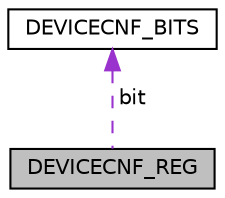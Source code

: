 digraph "DEVICECNF_REG"
{
  edge [fontname="Helvetica",fontsize="10",labelfontname="Helvetica",labelfontsize="10"];
  node [fontname="Helvetica",fontsize="10",shape=record];
  Node1 [label="DEVICECNF_REG",height=0.2,width=0.4,color="black", fillcolor="grey75", style="filled", fontcolor="black"];
  Node2 -> Node1 [dir="back",color="darkorchid3",fontsize="10",style="dashed",label=" bit" ,fontname="Helvetica"];
  Node2 [label="DEVICECNF_BITS",height=0.2,width=0.4,color="black", fillcolor="white", style="filled",URL="$struct_d_e_v_i_c_e_c_n_f___b_i_t_s.html"];
}
